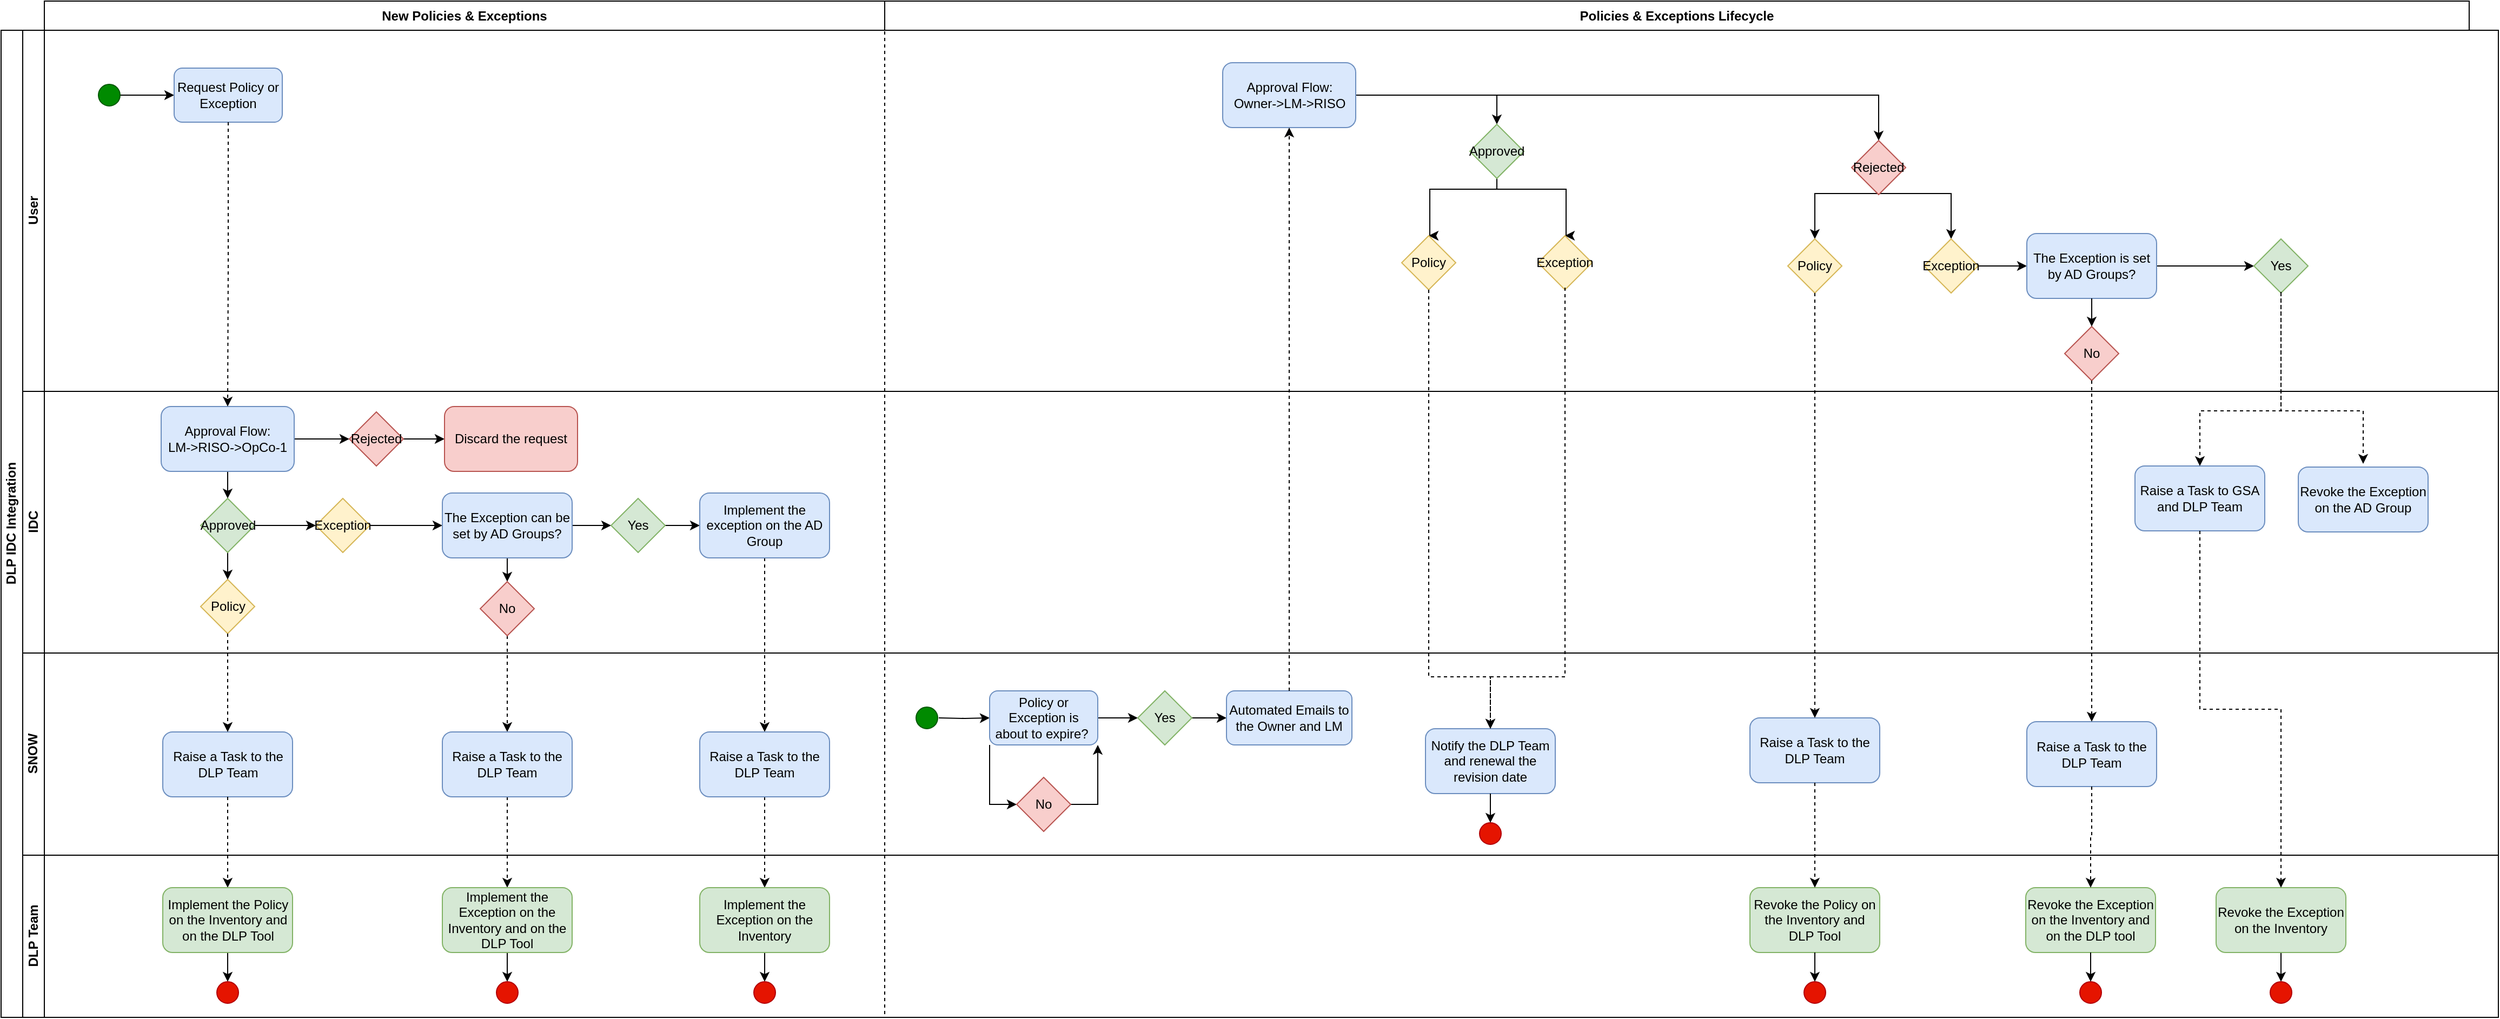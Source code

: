 <mxfile version="14.4.2" type="github">
  <diagram id="prtHgNgQTEPvFCAcTncT" name="Page-1">
    <mxGraphModel dx="1021" dy="541" grid="0" gridSize="10" guides="1" tooltips="1" connect="1" arrows="1" fold="1" page="0" pageScale="1" pageWidth="827" pageHeight="1169" background="#ffffff" math="0" shadow="0">
      <root>
        <mxCell id="0" />
        <mxCell id="1" parent="0" />
        <mxCell id="VYftyO8wbhfdj3iP8Mo4-6" value="" style="group" parent="1" vertex="1" connectable="0">
          <mxGeometry x="120" y="94" width="2309" height="940" as="geometry" />
        </mxCell>
        <mxCell id="dNxyNK7c78bLwvsdeMH5-19" value="DLP IDC Integration" style="swimlane;html=1;childLayout=stackLayout;resizeParent=1;resizeParentMax=0;horizontal=0;startSize=20;horizontalStack=0;" parent="VYftyO8wbhfdj3iP8Mo4-6" vertex="1">
          <mxGeometry y="27" width="2309" height="913" as="geometry" />
        </mxCell>
        <mxCell id="dNxyNK7c78bLwvsdeMH5-20" value="User" style="swimlane;html=1;startSize=20;horizontal=0;" parent="dNxyNK7c78bLwvsdeMH5-19" vertex="1">
          <mxGeometry x="20" width="2289" height="334" as="geometry" />
        </mxCell>
        <mxCell id="v4-evalS4Eremka4FDAH-11" style="edgeStyle=orthogonalEdgeStyle;rounded=0;orthogonalLoop=1;jettySize=auto;html=1;entryX=0;entryY=0.5;entryDx=0;entryDy=0;" parent="dNxyNK7c78bLwvsdeMH5-20" source="v4-evalS4Eremka4FDAH-9" target="v4-evalS4Eremka4FDAH-10" edge="1">
          <mxGeometry relative="1" as="geometry" />
        </mxCell>
        <mxCell id="v4-evalS4Eremka4FDAH-9" value="" style="ellipse;whiteSpace=wrap;html=1;aspect=fixed;fillColor=#008a00;strokeColor=#005700;fontColor=#ffffff;" parent="dNxyNK7c78bLwvsdeMH5-20" vertex="1">
          <mxGeometry x="70" y="50" width="20" height="20" as="geometry" />
        </mxCell>
        <mxCell id="v4-evalS4Eremka4FDAH-10" value="Request Policy or Exception" style="rounded=1;whiteSpace=wrap;html=1;fillColor=#dae8fc;strokeColor=#6c8ebf;" parent="dNxyNK7c78bLwvsdeMH5-20" vertex="1">
          <mxGeometry x="140" y="35" width="100" height="50" as="geometry" />
        </mxCell>
        <mxCell id="VYftyO8wbhfdj3iP8Mo4-29" style="edgeStyle=orthogonalEdgeStyle;rounded=0;orthogonalLoop=1;jettySize=auto;html=1;entryX=0.5;entryY=0;entryDx=0;entryDy=0;" parent="dNxyNK7c78bLwvsdeMH5-20" source="VYftyO8wbhfdj3iP8Mo4-24" target="VYftyO8wbhfdj3iP8Mo4-26" edge="1">
          <mxGeometry relative="1" as="geometry" />
        </mxCell>
        <mxCell id="VYftyO8wbhfdj3iP8Mo4-30" style="edgeStyle=orthogonalEdgeStyle;rounded=0;orthogonalLoop=1;jettySize=auto;html=1;entryX=0.5;entryY=0;entryDx=0;entryDy=0;" parent="dNxyNK7c78bLwvsdeMH5-20" source="VYftyO8wbhfdj3iP8Mo4-24" target="VYftyO8wbhfdj3iP8Mo4-27" edge="1">
          <mxGeometry relative="1" as="geometry" />
        </mxCell>
        <mxCell id="VYftyO8wbhfdj3iP8Mo4-24" value="Approval Flow: &lt;br&gt;Owner-&amp;gt;LM-&amp;gt;RISO" style="rounded=1;whiteSpace=wrap;html=1;fillColor=#dae8fc;strokeColor=#6c8ebf;" parent="dNxyNK7c78bLwvsdeMH5-20" vertex="1">
          <mxGeometry x="1109.5" y="30" width="123" height="60" as="geometry" />
        </mxCell>
        <mxCell id="VYftyO8wbhfdj3iP8Mo4-33" style="edgeStyle=orthogonalEdgeStyle;rounded=0;orthogonalLoop=1;jettySize=auto;html=1;entryX=0.5;entryY=0;entryDx=0;entryDy=0;" parent="dNxyNK7c78bLwvsdeMH5-20" source="VYftyO8wbhfdj3iP8Mo4-26" target="VYftyO8wbhfdj3iP8Mo4-31" edge="1">
          <mxGeometry relative="1" as="geometry">
            <Array as="points">
              <mxPoint x="1363" y="147" />
              <mxPoint x="1301" y="147" />
            </Array>
          </mxGeometry>
        </mxCell>
        <mxCell id="VYftyO8wbhfdj3iP8Mo4-35" style="edgeStyle=orthogonalEdgeStyle;rounded=0;orthogonalLoop=1;jettySize=auto;html=1;entryX=0.5;entryY=0;entryDx=0;entryDy=0;" parent="dNxyNK7c78bLwvsdeMH5-20" source="VYftyO8wbhfdj3iP8Mo4-26" target="VYftyO8wbhfdj3iP8Mo4-32" edge="1">
          <mxGeometry relative="1" as="geometry">
            <Array as="points">
              <mxPoint x="1427" y="147" />
            </Array>
          </mxGeometry>
        </mxCell>
        <mxCell id="VYftyO8wbhfdj3iP8Mo4-26" value="Approved" style="rhombus;whiteSpace=wrap;html=1;fillColor=#d5e8d4;strokeColor=#82b366;" parent="dNxyNK7c78bLwvsdeMH5-20" vertex="1">
          <mxGeometry x="1338" y="87" width="50" height="50" as="geometry" />
        </mxCell>
        <mxCell id="VYftyO8wbhfdj3iP8Mo4-38" style="edgeStyle=orthogonalEdgeStyle;rounded=0;orthogonalLoop=1;jettySize=auto;html=1;entryX=0.5;entryY=0;entryDx=0;entryDy=0;" parent="dNxyNK7c78bLwvsdeMH5-20" source="VYftyO8wbhfdj3iP8Mo4-27" target="VYftyO8wbhfdj3iP8Mo4-36" edge="1">
          <mxGeometry relative="1" as="geometry">
            <Array as="points">
              <mxPoint x="1657" y="151" />
            </Array>
          </mxGeometry>
        </mxCell>
        <mxCell id="VYftyO8wbhfdj3iP8Mo4-39" style="edgeStyle=orthogonalEdgeStyle;rounded=0;orthogonalLoop=1;jettySize=auto;html=1;entryX=0.5;entryY=0;entryDx=0;entryDy=0;" parent="dNxyNK7c78bLwvsdeMH5-20" target="VYftyO8wbhfdj3iP8Mo4-37" edge="1">
          <mxGeometry relative="1" as="geometry">
            <mxPoint x="1716" y="148" as="sourcePoint" />
            <mxPoint x="1783" y="189" as="targetPoint" />
            <Array as="points">
              <mxPoint x="1716" y="151" />
              <mxPoint x="1783" y="151" />
            </Array>
          </mxGeometry>
        </mxCell>
        <mxCell id="VYftyO8wbhfdj3iP8Mo4-27" value="Rejected" style="rhombus;whiteSpace=wrap;html=1;fillColor=#f8cecc;strokeColor=#b85450;" parent="dNxyNK7c78bLwvsdeMH5-20" vertex="1">
          <mxGeometry x="1691" y="102" width="50" height="50" as="geometry" />
        </mxCell>
        <mxCell id="VYftyO8wbhfdj3iP8Mo4-31" value="Policy" style="rhombus;whiteSpace=wrap;html=1;fillColor=#fff2cc;strokeColor=#d6b656;" parent="dNxyNK7c78bLwvsdeMH5-20" vertex="1">
          <mxGeometry x="1275" y="190" width="50" height="50" as="geometry" />
        </mxCell>
        <mxCell id="VYftyO8wbhfdj3iP8Mo4-32" value="Exception" style="rhombus;whiteSpace=wrap;html=1;fillColor=#fff2cc;strokeColor=#d6b656;" parent="dNxyNK7c78bLwvsdeMH5-20" vertex="1">
          <mxGeometry x="1401" y="190" width="50" height="50" as="geometry" />
        </mxCell>
        <mxCell id="VYftyO8wbhfdj3iP8Mo4-36" value="Policy" style="rhombus;whiteSpace=wrap;html=1;fillColor=#fff2cc;strokeColor=#d6b656;" parent="dNxyNK7c78bLwvsdeMH5-20" vertex="1">
          <mxGeometry x="1632" y="193" width="50" height="50" as="geometry" />
        </mxCell>
        <mxCell id="VYftyO8wbhfdj3iP8Mo4-61" style="edgeStyle=orthogonalEdgeStyle;rounded=0;orthogonalLoop=1;jettySize=auto;html=1;entryX=0;entryY=0.5;entryDx=0;entryDy=0;" parent="dNxyNK7c78bLwvsdeMH5-20" source="VYftyO8wbhfdj3iP8Mo4-37" target="VYftyO8wbhfdj3iP8Mo4-60" edge="1">
          <mxGeometry relative="1" as="geometry" />
        </mxCell>
        <mxCell id="VYftyO8wbhfdj3iP8Mo4-37" value="Exception" style="rhombus;whiteSpace=wrap;html=1;fillColor=#fff2cc;strokeColor=#d6b656;" parent="dNxyNK7c78bLwvsdeMH5-20" vertex="1">
          <mxGeometry x="1758" y="193" width="50" height="50" as="geometry" />
        </mxCell>
        <mxCell id="VYftyO8wbhfdj3iP8Mo4-64" style="edgeStyle=orthogonalEdgeStyle;rounded=0;orthogonalLoop=1;jettySize=auto;html=1;entryX=0;entryY=0.5;entryDx=0;entryDy=0;" parent="dNxyNK7c78bLwvsdeMH5-20" source="VYftyO8wbhfdj3iP8Mo4-60" target="VYftyO8wbhfdj3iP8Mo4-62" edge="1">
          <mxGeometry relative="1" as="geometry" />
        </mxCell>
        <mxCell id="VYftyO8wbhfdj3iP8Mo4-60" value="The Exception is set by AD Groups?" style="rounded=1;whiteSpace=wrap;html=1;fillColor=#dae8fc;strokeColor=#6c8ebf;" parent="dNxyNK7c78bLwvsdeMH5-20" vertex="1">
          <mxGeometry x="1853" y="188" width="120" height="60" as="geometry" />
        </mxCell>
        <mxCell id="VYftyO8wbhfdj3iP8Mo4-62" value="Yes" style="rhombus;whiteSpace=wrap;html=1;fillColor=#d5e8d4;strokeColor=#82b366;" parent="dNxyNK7c78bLwvsdeMH5-20" vertex="1">
          <mxGeometry x="2063" y="193" width="50" height="50" as="geometry" />
        </mxCell>
        <mxCell id="VYftyO8wbhfdj3iP8Mo4-63" value="No" style="rhombus;whiteSpace=wrap;html=1;fillColor=#f8cecc;strokeColor=#b85450;" parent="dNxyNK7c78bLwvsdeMH5-20" vertex="1">
          <mxGeometry x="1888" y="274" width="50" height="50" as="geometry" />
        </mxCell>
        <mxCell id="VYftyO8wbhfdj3iP8Mo4-65" style="edgeStyle=orthogonalEdgeStyle;rounded=0;orthogonalLoop=1;jettySize=auto;html=1;entryX=0.5;entryY=0;entryDx=0;entryDy=0;" parent="dNxyNK7c78bLwvsdeMH5-20" source="VYftyO8wbhfdj3iP8Mo4-60" target="VYftyO8wbhfdj3iP8Mo4-63" edge="1">
          <mxGeometry relative="1" as="geometry" />
        </mxCell>
        <mxCell id="v4-evalS4Eremka4FDAH-30" style="edgeStyle=orthogonalEdgeStyle;rounded=0;orthogonalLoop=1;jettySize=auto;html=1;entryX=0.5;entryY=0;entryDx=0;entryDy=0;dashed=1;" parent="dNxyNK7c78bLwvsdeMH5-19" source="v4-evalS4Eremka4FDAH-26" target="v4-evalS4Eremka4FDAH-29" edge="1">
          <mxGeometry relative="1" as="geometry" />
        </mxCell>
        <mxCell id="v4-evalS4Eremka4FDAH-37" style="edgeStyle=orthogonalEdgeStyle;rounded=0;orthogonalLoop=1;jettySize=auto;html=1;entryX=0.5;entryY=0;entryDx=0;entryDy=0;dashed=1;" parent="dNxyNK7c78bLwvsdeMH5-19" source="v4-evalS4Eremka4FDAH-34" target="v4-evalS4Eremka4FDAH-36" edge="1">
          <mxGeometry relative="1" as="geometry" />
        </mxCell>
        <mxCell id="dNxyNK7c78bLwvsdeMH5-21" value="IDC" style="swimlane;html=1;startSize=20;horizontal=0;" parent="dNxyNK7c78bLwvsdeMH5-19" vertex="1">
          <mxGeometry x="20" y="334" width="2289" height="242" as="geometry" />
        </mxCell>
        <mxCell id="v4-evalS4Eremka4FDAH-13" value="Policy" style="rhombus;whiteSpace=wrap;html=1;fillColor=#fff2cc;strokeColor=#d6b656;" parent="dNxyNK7c78bLwvsdeMH5-21" vertex="1">
          <mxGeometry x="164.5" y="174" width="50" height="50" as="geometry" />
        </mxCell>
        <mxCell id="v4-evalS4Eremka4FDAH-24" style="edgeStyle=orthogonalEdgeStyle;rounded=0;orthogonalLoop=1;jettySize=auto;html=1;entryX=0;entryY=0.5;entryDx=0;entryDy=0;exitX=1;exitY=0.5;exitDx=0;exitDy=0;" parent="dNxyNK7c78bLwvsdeMH5-21" source="v4-evalS4Eremka4FDAH-14" target="v4-evalS4Eremka4FDAH-23" edge="1">
          <mxGeometry relative="1" as="geometry">
            <mxPoint x="335" y="52" as="sourcePoint" />
          </mxGeometry>
        </mxCell>
        <mxCell id="v4-evalS4Eremka4FDAH-14" value="Exception" style="rhombus;whiteSpace=wrap;html=1;fillColor=#fff2cc;strokeColor=#d6b656;" parent="dNxyNK7c78bLwvsdeMH5-21" vertex="1">
          <mxGeometry x="271" y="99" width="50" height="50" as="geometry" />
        </mxCell>
        <mxCell id="v4-evalS4Eremka4FDAH-27" style="edgeStyle=orthogonalEdgeStyle;rounded=0;orthogonalLoop=1;jettySize=auto;html=1;entryX=0.5;entryY=0;entryDx=0;entryDy=0;" parent="dNxyNK7c78bLwvsdeMH5-21" source="v4-evalS4Eremka4FDAH-23" target="v4-evalS4Eremka4FDAH-26" edge="1">
          <mxGeometry relative="1" as="geometry" />
        </mxCell>
        <mxCell id="v4-evalS4Eremka4FDAH-28" style="edgeStyle=orthogonalEdgeStyle;rounded=0;orthogonalLoop=1;jettySize=auto;html=1;entryX=0;entryY=0.5;entryDx=0;entryDy=0;" parent="dNxyNK7c78bLwvsdeMH5-21" source="v4-evalS4Eremka4FDAH-23" target="v4-evalS4Eremka4FDAH-25" edge="1">
          <mxGeometry relative="1" as="geometry" />
        </mxCell>
        <mxCell id="v4-evalS4Eremka4FDAH-23" value="The Exception can be set by AD Groups?" style="rounded=1;whiteSpace=wrap;html=1;fillColor=#dae8fc;strokeColor=#6c8ebf;" parent="dNxyNK7c78bLwvsdeMH5-21" vertex="1">
          <mxGeometry x="388" y="94" width="120" height="60" as="geometry" />
        </mxCell>
        <mxCell id="v4-evalS4Eremka4FDAH-35" style="edgeStyle=orthogonalEdgeStyle;rounded=0;orthogonalLoop=1;jettySize=auto;html=1;entryX=0;entryY=0.5;entryDx=0;entryDy=0;" parent="dNxyNK7c78bLwvsdeMH5-21" source="v4-evalS4Eremka4FDAH-25" target="v4-evalS4Eremka4FDAH-34" edge="1">
          <mxGeometry relative="1" as="geometry" />
        </mxCell>
        <mxCell id="v4-evalS4Eremka4FDAH-25" value="Yes" style="rhombus;whiteSpace=wrap;html=1;fillColor=#d5e8d4;strokeColor=#82b366;" parent="dNxyNK7c78bLwvsdeMH5-21" vertex="1">
          <mxGeometry x="544" y="99" width="50" height="50" as="geometry" />
        </mxCell>
        <mxCell id="v4-evalS4Eremka4FDAH-26" value="No" style="rhombus;whiteSpace=wrap;html=1;fillColor=#f8cecc;strokeColor=#b85450;" parent="dNxyNK7c78bLwvsdeMH5-21" vertex="1">
          <mxGeometry x="423" y="176" width="50" height="50" as="geometry" />
        </mxCell>
        <mxCell id="v4-evalS4Eremka4FDAH-34" value="Implement the exception on the AD Group" style="rounded=1;whiteSpace=wrap;html=1;fillColor=#dae8fc;strokeColor=#6c8ebf;" parent="dNxyNK7c78bLwvsdeMH5-21" vertex="1">
          <mxGeometry x="626" y="94" width="120" height="60" as="geometry" />
        </mxCell>
        <mxCell id="v4-evalS4Eremka4FDAH-47" style="edgeStyle=orthogonalEdgeStyle;rounded=0;orthogonalLoop=1;jettySize=auto;html=1;entryX=0.5;entryY=0;entryDx=0;entryDy=0;" parent="dNxyNK7c78bLwvsdeMH5-21" source="v4-evalS4Eremka4FDAH-40" target="v4-evalS4Eremka4FDAH-46" edge="1">
          <mxGeometry relative="1" as="geometry" />
        </mxCell>
        <mxCell id="v4-evalS4Eremka4FDAH-52" style="edgeStyle=orthogonalEdgeStyle;rounded=0;orthogonalLoop=1;jettySize=auto;html=1;entryX=0;entryY=0.5;entryDx=0;entryDy=0;" parent="dNxyNK7c78bLwvsdeMH5-21" source="v4-evalS4Eremka4FDAH-40" target="v4-evalS4Eremka4FDAH-51" edge="1">
          <mxGeometry relative="1" as="geometry" />
        </mxCell>
        <mxCell id="v4-evalS4Eremka4FDAH-40" value="Approval Flow: &lt;br&gt;LM-&amp;gt;RISO-&amp;gt;OpCo-1" style="rounded=1;whiteSpace=wrap;html=1;fillColor=#dae8fc;strokeColor=#6c8ebf;" parent="dNxyNK7c78bLwvsdeMH5-21" vertex="1">
          <mxGeometry x="128" y="14" width="123" height="60" as="geometry" />
        </mxCell>
        <mxCell id="v4-evalS4Eremka4FDAH-48" style="edgeStyle=orthogonalEdgeStyle;rounded=0;orthogonalLoop=1;jettySize=auto;html=1;entryX=0.5;entryY=0;entryDx=0;entryDy=0;" parent="dNxyNK7c78bLwvsdeMH5-21" source="v4-evalS4Eremka4FDAH-46" target="v4-evalS4Eremka4FDAH-13" edge="1">
          <mxGeometry relative="1" as="geometry" />
        </mxCell>
        <mxCell id="v4-evalS4Eremka4FDAH-50" style="edgeStyle=orthogonalEdgeStyle;rounded=0;orthogonalLoop=1;jettySize=auto;html=1;entryX=0;entryY=0.5;entryDx=0;entryDy=0;" parent="dNxyNK7c78bLwvsdeMH5-21" source="v4-evalS4Eremka4FDAH-46" target="v4-evalS4Eremka4FDAH-14" edge="1">
          <mxGeometry relative="1" as="geometry" />
        </mxCell>
        <mxCell id="v4-evalS4Eremka4FDAH-46" value="Approved" style="rhombus;whiteSpace=wrap;html=1;fillColor=#d5e8d4;strokeColor=#82b366;" parent="dNxyNK7c78bLwvsdeMH5-21" vertex="1">
          <mxGeometry x="164.5" y="99" width="50" height="50" as="geometry" />
        </mxCell>
        <mxCell id="v4-evalS4Eremka4FDAH-54" style="edgeStyle=orthogonalEdgeStyle;rounded=0;orthogonalLoop=1;jettySize=auto;html=1;" parent="dNxyNK7c78bLwvsdeMH5-21" source="v4-evalS4Eremka4FDAH-51" target="v4-evalS4Eremka4FDAH-53" edge="1">
          <mxGeometry relative="1" as="geometry" />
        </mxCell>
        <mxCell id="v4-evalS4Eremka4FDAH-51" value="Rejected" style="rhombus;whiteSpace=wrap;html=1;fillColor=#f8cecc;strokeColor=#b85450;" parent="dNxyNK7c78bLwvsdeMH5-21" vertex="1">
          <mxGeometry x="302" y="19" width="50" height="50" as="geometry" />
        </mxCell>
        <mxCell id="v4-evalS4Eremka4FDAH-53" value="Discard the request" style="rounded=1;whiteSpace=wrap;html=1;fillColor=#f8cecc;strokeColor=#b85450;" parent="dNxyNK7c78bLwvsdeMH5-21" vertex="1">
          <mxGeometry x="390" y="14" width="123" height="60" as="geometry" />
        </mxCell>
        <mxCell id="VYftyO8wbhfdj3iP8Mo4-79" value="Revoke the Exception on the AD Group" style="rounded=1;whiteSpace=wrap;html=1;fillColor=#dae8fc;strokeColor=#6c8ebf;" parent="dNxyNK7c78bLwvsdeMH5-21" vertex="1">
          <mxGeometry x="2104" y="70" width="120" height="60" as="geometry" />
        </mxCell>
        <mxCell id="VYftyO8wbhfdj3iP8Mo4-72" value="Raise a Task to GSA and DLP Team" style="rounded=1;whiteSpace=wrap;html=1;fillColor=#dae8fc;strokeColor=#6c8ebf;" parent="dNxyNK7c78bLwvsdeMH5-21" vertex="1">
          <mxGeometry x="1953" y="69" width="120" height="60" as="geometry" />
        </mxCell>
        <mxCell id="v4-evalS4Eremka4FDAH-33" style="edgeStyle=orthogonalEdgeStyle;rounded=0;orthogonalLoop=1;jettySize=auto;html=1;entryX=0.5;entryY=0;entryDx=0;entryDy=0;dashed=1;" parent="dNxyNK7c78bLwvsdeMH5-19" source="v4-evalS4Eremka4FDAH-29" target="v4-evalS4Eremka4FDAH-32" edge="1">
          <mxGeometry relative="1" as="geometry" />
        </mxCell>
        <mxCell id="v4-evalS4Eremka4FDAH-39" style="edgeStyle=orthogonalEdgeStyle;rounded=0;orthogonalLoop=1;jettySize=auto;html=1;entryX=0.5;entryY=0;entryDx=0;entryDy=0;dashed=1;" parent="dNxyNK7c78bLwvsdeMH5-19" source="v4-evalS4Eremka4FDAH-36" target="v4-evalS4Eremka4FDAH-38" edge="1">
          <mxGeometry relative="1" as="geometry" />
        </mxCell>
        <mxCell id="dNxyNK7c78bLwvsdeMH5-22" value="SNOW" style="swimlane;html=1;startSize=20;horizontal=0;" parent="dNxyNK7c78bLwvsdeMH5-19" vertex="1">
          <mxGeometry x="20" y="576" width="2289" height="187" as="geometry" />
        </mxCell>
        <mxCell id="v4-evalS4Eremka4FDAH-19" value="Raise a Task to the DLP Team" style="rounded=1;whiteSpace=wrap;html=1;fillColor=#dae8fc;strokeColor=#6c8ebf;" parent="dNxyNK7c78bLwvsdeMH5-22" vertex="1">
          <mxGeometry x="129.5" y="73" width="120" height="60" as="geometry" />
        </mxCell>
        <mxCell id="v4-evalS4Eremka4FDAH-29" value="Raise a Task to the DLP Team" style="rounded=1;whiteSpace=wrap;html=1;fillColor=#dae8fc;strokeColor=#6c8ebf;" parent="dNxyNK7c78bLwvsdeMH5-22" vertex="1">
          <mxGeometry x="388" y="73" width="120" height="60" as="geometry" />
        </mxCell>
        <mxCell id="v4-evalS4Eremka4FDAH-36" value="Raise a Task to the DLP Team" style="rounded=1;whiteSpace=wrap;html=1;fillColor=#dae8fc;strokeColor=#6c8ebf;" parent="dNxyNK7c78bLwvsdeMH5-22" vertex="1">
          <mxGeometry x="626" y="73" width="120" height="60" as="geometry" />
        </mxCell>
        <mxCell id="VYftyO8wbhfdj3iP8Mo4-12" style="edgeStyle=orthogonalEdgeStyle;rounded=0;orthogonalLoop=1;jettySize=auto;html=1;entryX=0;entryY=0.5;entryDx=0;entryDy=0;" parent="dNxyNK7c78bLwvsdeMH5-22" target="VYftyO8wbhfdj3iP8Mo4-11" edge="1">
          <mxGeometry relative="1" as="geometry">
            <mxPoint x="847" y="60" as="sourcePoint" />
          </mxGeometry>
        </mxCell>
        <mxCell id="VYftyO8wbhfdj3iP8Mo4-10" value="" style="ellipse;whiteSpace=wrap;html=1;aspect=fixed;fillColor=#008a00;strokeColor=#005700;fontColor=#ffffff;" parent="dNxyNK7c78bLwvsdeMH5-22" vertex="1">
          <mxGeometry x="826" y="50" width="20" height="20" as="geometry" />
        </mxCell>
        <mxCell id="VYftyO8wbhfdj3iP8Mo4-15" style="edgeStyle=orthogonalEdgeStyle;rounded=0;orthogonalLoop=1;jettySize=auto;html=1;entryX=0;entryY=0.5;entryDx=0;entryDy=0;" parent="dNxyNK7c78bLwvsdeMH5-22" source="VYftyO8wbhfdj3iP8Mo4-11" target="VYftyO8wbhfdj3iP8Mo4-14" edge="1">
          <mxGeometry relative="1" as="geometry" />
        </mxCell>
        <mxCell id="VYftyO8wbhfdj3iP8Mo4-20" style="edgeStyle=orthogonalEdgeStyle;rounded=0;orthogonalLoop=1;jettySize=auto;html=1;exitX=0;exitY=1;exitDx=0;exitDy=0;entryX=0;entryY=0.5;entryDx=0;entryDy=0;" parent="dNxyNK7c78bLwvsdeMH5-22" source="VYftyO8wbhfdj3iP8Mo4-11" target="VYftyO8wbhfdj3iP8Mo4-16" edge="1">
          <mxGeometry relative="1" as="geometry" />
        </mxCell>
        <mxCell id="VYftyO8wbhfdj3iP8Mo4-11" value="Policy or Exception is about to expire?&amp;nbsp;" style="rounded=1;whiteSpace=wrap;html=1;fillColor=#dae8fc;strokeColor=#6c8ebf;" parent="dNxyNK7c78bLwvsdeMH5-22" vertex="1">
          <mxGeometry x="894" y="35" width="100" height="50" as="geometry" />
        </mxCell>
        <mxCell id="VYftyO8wbhfdj3iP8Mo4-23" style="edgeStyle=orthogonalEdgeStyle;rounded=0;orthogonalLoop=1;jettySize=auto;html=1;entryX=0;entryY=0.5;entryDx=0;entryDy=0;" parent="dNxyNK7c78bLwvsdeMH5-22" source="VYftyO8wbhfdj3iP8Mo4-14" target="VYftyO8wbhfdj3iP8Mo4-22" edge="1">
          <mxGeometry relative="1" as="geometry" />
        </mxCell>
        <mxCell id="VYftyO8wbhfdj3iP8Mo4-14" value="Yes" style="rhombus;whiteSpace=wrap;html=1;fillColor=#d5e8d4;strokeColor=#82b366;" parent="dNxyNK7c78bLwvsdeMH5-22" vertex="1">
          <mxGeometry x="1031" y="35" width="50" height="50" as="geometry" />
        </mxCell>
        <mxCell id="VYftyO8wbhfdj3iP8Mo4-21" style="edgeStyle=orthogonalEdgeStyle;rounded=0;orthogonalLoop=1;jettySize=auto;html=1;entryX=1;entryY=1;entryDx=0;entryDy=0;" parent="dNxyNK7c78bLwvsdeMH5-22" source="VYftyO8wbhfdj3iP8Mo4-16" target="VYftyO8wbhfdj3iP8Mo4-11" edge="1">
          <mxGeometry relative="1" as="geometry">
            <Array as="points">
              <mxPoint x="994" y="140" />
            </Array>
          </mxGeometry>
        </mxCell>
        <mxCell id="VYftyO8wbhfdj3iP8Mo4-16" value="No" style="rhombus;whiteSpace=wrap;html=1;fillColor=#f8cecc;strokeColor=#b85450;" parent="dNxyNK7c78bLwvsdeMH5-22" vertex="1">
          <mxGeometry x="919" y="115" width="50" height="50" as="geometry" />
        </mxCell>
        <mxCell id="VYftyO8wbhfdj3iP8Mo4-22" value="Automated Emails to the Owner and LM" style="rounded=1;whiteSpace=wrap;html=1;fillColor=#dae8fc;strokeColor=#6c8ebf;" parent="dNxyNK7c78bLwvsdeMH5-22" vertex="1">
          <mxGeometry x="1113" y="35" width="116" height="50" as="geometry" />
        </mxCell>
        <mxCell id="VYftyO8wbhfdj3iP8Mo4-40" value="Notify the DLP Team and renewal the revision date" style="rounded=1;whiteSpace=wrap;html=1;fillColor=#dae8fc;strokeColor=#6c8ebf;" parent="dNxyNK7c78bLwvsdeMH5-22" vertex="1">
          <mxGeometry x="1297" y="70" width="120" height="60" as="geometry" />
        </mxCell>
        <mxCell id="VYftyO8wbhfdj3iP8Mo4-47" value="" style="ellipse;whiteSpace=wrap;html=1;aspect=fixed;fillColor=#e51400;strokeColor=#B20000;fontColor=#ffffff;" parent="dNxyNK7c78bLwvsdeMH5-22" vertex="1">
          <mxGeometry x="1347" y="157" width="20" height="20" as="geometry" />
        </mxCell>
        <mxCell id="VYftyO8wbhfdj3iP8Mo4-48" style="edgeStyle=orthogonalEdgeStyle;rounded=0;orthogonalLoop=1;jettySize=auto;html=1;entryX=0.5;entryY=0;entryDx=0;entryDy=0;" parent="dNxyNK7c78bLwvsdeMH5-22" source="VYftyO8wbhfdj3iP8Mo4-40" target="VYftyO8wbhfdj3iP8Mo4-47" edge="1">
          <mxGeometry relative="1" as="geometry" />
        </mxCell>
        <mxCell id="VYftyO8wbhfdj3iP8Mo4-54" value="Raise a Task to the DLP Team" style="rounded=1;whiteSpace=wrap;html=1;fillColor=#dae8fc;strokeColor=#6c8ebf;" parent="dNxyNK7c78bLwvsdeMH5-22" vertex="1">
          <mxGeometry x="1597" y="60" width="120" height="60" as="geometry" />
        </mxCell>
        <mxCell id="VYftyO8wbhfdj3iP8Mo4-66" value="Raise a Task to the DLP Team" style="rounded=1;whiteSpace=wrap;html=1;fillColor=#dae8fc;strokeColor=#6c8ebf;" parent="dNxyNK7c78bLwvsdeMH5-22" vertex="1">
          <mxGeometry x="1853" y="63.5" width="120" height="60" as="geometry" />
        </mxCell>
        <mxCell id="v4-evalS4Eremka4FDAH-41" style="edgeStyle=orthogonalEdgeStyle;rounded=0;orthogonalLoop=1;jettySize=auto;html=1;entryX=0.5;entryY=0;entryDx=0;entryDy=0;dashed=1;" parent="dNxyNK7c78bLwvsdeMH5-19" source="v4-evalS4Eremka4FDAH-10" target="v4-evalS4Eremka4FDAH-40" edge="1">
          <mxGeometry relative="1" as="geometry" />
        </mxCell>
        <mxCell id="v4-evalS4Eremka4FDAH-22" style="edgeStyle=orthogonalEdgeStyle;rounded=0;orthogonalLoop=1;jettySize=auto;html=1;entryX=0.5;entryY=0;entryDx=0;entryDy=0;dashed=1;" parent="dNxyNK7c78bLwvsdeMH5-19" source="v4-evalS4Eremka4FDAH-19" target="v4-evalS4Eremka4FDAH-21" edge="1">
          <mxGeometry relative="1" as="geometry" />
        </mxCell>
        <mxCell id="v4-evalS4Eremka4FDAH-5" value="DLP Team" style="swimlane;html=1;startSize=20;horizontal=0;" parent="dNxyNK7c78bLwvsdeMH5-19" vertex="1">
          <mxGeometry x="20" y="763" width="2289" height="150" as="geometry" />
        </mxCell>
        <mxCell id="VYftyO8wbhfdj3iP8Mo4-1" style="edgeStyle=orthogonalEdgeStyle;rounded=0;orthogonalLoop=1;jettySize=auto;html=1;entryX=0.5;entryY=0;entryDx=0;entryDy=0;" parent="v4-evalS4Eremka4FDAH-5" source="v4-evalS4Eremka4FDAH-21" target="v4-evalS4Eremka4FDAH-56" edge="1">
          <mxGeometry relative="1" as="geometry" />
        </mxCell>
        <mxCell id="v4-evalS4Eremka4FDAH-21" value="Implement the Policy on the Inventory and on the DLP Tool" style="rounded=1;whiteSpace=wrap;html=1;fillColor=#d5e8d4;strokeColor=#82b366;" parent="v4-evalS4Eremka4FDAH-5" vertex="1">
          <mxGeometry x="129.5" y="30" width="120" height="60" as="geometry" />
        </mxCell>
        <mxCell id="VYftyO8wbhfdj3iP8Mo4-3" style="edgeStyle=orthogonalEdgeStyle;rounded=0;orthogonalLoop=1;jettySize=auto;html=1;entryX=0.5;entryY=0;entryDx=0;entryDy=0;" parent="v4-evalS4Eremka4FDAH-5" source="v4-evalS4Eremka4FDAH-32" target="VYftyO8wbhfdj3iP8Mo4-2" edge="1">
          <mxGeometry relative="1" as="geometry" />
        </mxCell>
        <mxCell id="v4-evalS4Eremka4FDAH-32" value="Implement the Exception on the Inventory and on the DLP Tool" style="rounded=1;whiteSpace=wrap;html=1;fillColor=#d5e8d4;strokeColor=#82b366;" parent="v4-evalS4Eremka4FDAH-5" vertex="1">
          <mxGeometry x="388" y="30" width="120" height="60" as="geometry" />
        </mxCell>
        <mxCell id="VYftyO8wbhfdj3iP8Mo4-5" style="edgeStyle=orthogonalEdgeStyle;rounded=0;orthogonalLoop=1;jettySize=auto;html=1;entryX=0.5;entryY=0;entryDx=0;entryDy=0;" parent="v4-evalS4Eremka4FDAH-5" source="v4-evalS4Eremka4FDAH-38" target="VYftyO8wbhfdj3iP8Mo4-4" edge="1">
          <mxGeometry relative="1" as="geometry" />
        </mxCell>
        <mxCell id="v4-evalS4Eremka4FDAH-38" value="Implement the Exception on the Inventory" style="rounded=1;whiteSpace=wrap;html=1;fillColor=#d5e8d4;strokeColor=#82b366;" parent="v4-evalS4Eremka4FDAH-5" vertex="1">
          <mxGeometry x="626" y="30" width="120" height="60" as="geometry" />
        </mxCell>
        <mxCell id="v4-evalS4Eremka4FDAH-56" value="" style="ellipse;whiteSpace=wrap;html=1;aspect=fixed;fillColor=#e51400;strokeColor=#B20000;fontColor=#ffffff;" parent="v4-evalS4Eremka4FDAH-5" vertex="1">
          <mxGeometry x="179.5" y="117" width="20" height="20" as="geometry" />
        </mxCell>
        <mxCell id="VYftyO8wbhfdj3iP8Mo4-2" value="" style="ellipse;whiteSpace=wrap;html=1;aspect=fixed;fillColor=#e51400;strokeColor=#B20000;fontColor=#ffffff;" parent="v4-evalS4Eremka4FDAH-5" vertex="1">
          <mxGeometry x="438" y="117" width="20" height="20" as="geometry" />
        </mxCell>
        <mxCell id="VYftyO8wbhfdj3iP8Mo4-4" value="" style="ellipse;whiteSpace=wrap;html=1;aspect=fixed;fillColor=#e51400;strokeColor=#B20000;fontColor=#ffffff;" parent="v4-evalS4Eremka4FDAH-5" vertex="1">
          <mxGeometry x="676" y="117" width="20" height="20" as="geometry" />
        </mxCell>
        <mxCell id="VYftyO8wbhfdj3iP8Mo4-57" value="Revoke the Policy on the Inventory and DLP Tool" style="rounded=1;whiteSpace=wrap;html=1;fillColor=#d5e8d4;strokeColor=#82b366;" parent="v4-evalS4Eremka4FDAH-5" vertex="1">
          <mxGeometry x="1597" y="30" width="120" height="60" as="geometry" />
        </mxCell>
        <mxCell id="VYftyO8wbhfdj3iP8Mo4-58" value="" style="ellipse;whiteSpace=wrap;html=1;aspect=fixed;fillColor=#e51400;strokeColor=#B20000;fontColor=#ffffff;" parent="v4-evalS4Eremka4FDAH-5" vertex="1">
          <mxGeometry x="1647" y="117" width="20" height="20" as="geometry" />
        </mxCell>
        <mxCell id="VYftyO8wbhfdj3iP8Mo4-56" style="edgeStyle=orthogonalEdgeStyle;rounded=0;orthogonalLoop=1;jettySize=auto;html=1;entryX=0.5;entryY=0;entryDx=0;entryDy=0;" parent="v4-evalS4Eremka4FDAH-5" source="VYftyO8wbhfdj3iP8Mo4-57" target="VYftyO8wbhfdj3iP8Mo4-58" edge="1">
          <mxGeometry relative="1" as="geometry" />
        </mxCell>
        <mxCell id="VYftyO8wbhfdj3iP8Mo4-68" value="Revoke the Exception on the Inventory and on the DLP tool" style="rounded=1;whiteSpace=wrap;html=1;fillColor=#d5e8d4;strokeColor=#82b366;" parent="v4-evalS4Eremka4FDAH-5" vertex="1">
          <mxGeometry x="1852" y="30" width="120" height="60" as="geometry" />
        </mxCell>
        <mxCell id="VYftyO8wbhfdj3iP8Mo4-69" value="" style="ellipse;whiteSpace=wrap;html=1;aspect=fixed;fillColor=#e51400;strokeColor=#B20000;fontColor=#ffffff;" parent="v4-evalS4Eremka4FDAH-5" vertex="1">
          <mxGeometry x="1902" y="117" width="20" height="20" as="geometry" />
        </mxCell>
        <mxCell id="VYftyO8wbhfdj3iP8Mo4-71" style="edgeStyle=orthogonalEdgeStyle;rounded=0;orthogonalLoop=1;jettySize=auto;html=1;entryX=0.5;entryY=0;entryDx=0;entryDy=0;" parent="v4-evalS4Eremka4FDAH-5" source="VYftyO8wbhfdj3iP8Mo4-68" target="VYftyO8wbhfdj3iP8Mo4-69" edge="1">
          <mxGeometry relative="1" as="geometry" />
        </mxCell>
        <mxCell id="VYftyO8wbhfdj3iP8Mo4-78" style="edgeStyle=orthogonalEdgeStyle;rounded=0;orthogonalLoop=1;jettySize=auto;html=1;entryX=0.5;entryY=0;entryDx=0;entryDy=0;" parent="v4-evalS4Eremka4FDAH-5" source="VYftyO8wbhfdj3iP8Mo4-75" target="VYftyO8wbhfdj3iP8Mo4-77" edge="1">
          <mxGeometry relative="1" as="geometry" />
        </mxCell>
        <mxCell id="VYftyO8wbhfdj3iP8Mo4-75" value="Revoke the Exception on the Inventory" style="rounded=1;whiteSpace=wrap;html=1;fillColor=#d5e8d4;strokeColor=#82b366;" parent="v4-evalS4Eremka4FDAH-5" vertex="1">
          <mxGeometry x="2028" y="30" width="120" height="60" as="geometry" />
        </mxCell>
        <mxCell id="VYftyO8wbhfdj3iP8Mo4-77" value="" style="ellipse;whiteSpace=wrap;html=1;aspect=fixed;fillColor=#e51400;strokeColor=#B20000;fontColor=#ffffff;" parent="v4-evalS4Eremka4FDAH-5" vertex="1">
          <mxGeometry x="2078" y="117" width="20" height="20" as="geometry" />
        </mxCell>
        <mxCell id="v4-evalS4Eremka4FDAH-49" style="edgeStyle=orthogonalEdgeStyle;rounded=0;orthogonalLoop=1;jettySize=auto;html=1;entryX=0.5;entryY=0;entryDx=0;entryDy=0;dashed=1;" parent="dNxyNK7c78bLwvsdeMH5-19" source="v4-evalS4Eremka4FDAH-13" target="v4-evalS4Eremka4FDAH-19" edge="1">
          <mxGeometry relative="1" as="geometry" />
        </mxCell>
        <mxCell id="VYftyO8wbhfdj3iP8Mo4-25" style="edgeStyle=orthogonalEdgeStyle;rounded=0;orthogonalLoop=1;jettySize=auto;html=1;entryX=0.5;entryY=1;entryDx=0;entryDy=0;dashed=1;" parent="dNxyNK7c78bLwvsdeMH5-19" source="VYftyO8wbhfdj3iP8Mo4-22" target="VYftyO8wbhfdj3iP8Mo4-24" edge="1">
          <mxGeometry relative="1" as="geometry" />
        </mxCell>
        <mxCell id="VYftyO8wbhfdj3iP8Mo4-50" style="edgeStyle=orthogonalEdgeStyle;rounded=0;orthogonalLoop=1;jettySize=auto;html=1;entryX=0.5;entryY=0;entryDx=0;entryDy=0;dashed=1;" parent="dNxyNK7c78bLwvsdeMH5-19" source="VYftyO8wbhfdj3iP8Mo4-31" target="VYftyO8wbhfdj3iP8Mo4-40" edge="1">
          <mxGeometry relative="1" as="geometry">
            <Array as="points">
              <mxPoint x="1320" y="598" />
              <mxPoint x="1377" y="598" />
            </Array>
          </mxGeometry>
        </mxCell>
        <mxCell id="VYftyO8wbhfdj3iP8Mo4-51" style="edgeStyle=orthogonalEdgeStyle;rounded=0;orthogonalLoop=1;jettySize=auto;html=1;entryX=0.5;entryY=0;entryDx=0;entryDy=0;dashed=1;" parent="dNxyNK7c78bLwvsdeMH5-19" target="VYftyO8wbhfdj3iP8Mo4-40" edge="1">
          <mxGeometry relative="1" as="geometry">
            <mxPoint x="1446.0" y="238.0" as="sourcePoint" />
            <mxPoint x="1377" y="616" as="targetPoint" />
            <Array as="points">
              <mxPoint x="1446" y="598" />
              <mxPoint x="1377" y="598" />
            </Array>
          </mxGeometry>
        </mxCell>
        <mxCell id="VYftyO8wbhfdj3iP8Mo4-55" style="edgeStyle=orthogonalEdgeStyle;rounded=0;orthogonalLoop=1;jettySize=auto;html=1;entryX=0.5;entryY=0;entryDx=0;entryDy=0;dashed=1;" parent="dNxyNK7c78bLwvsdeMH5-19" source="VYftyO8wbhfdj3iP8Mo4-36" target="VYftyO8wbhfdj3iP8Mo4-54" edge="1">
          <mxGeometry relative="1" as="geometry" />
        </mxCell>
        <mxCell id="VYftyO8wbhfdj3iP8Mo4-59" style="edgeStyle=orthogonalEdgeStyle;rounded=0;orthogonalLoop=1;jettySize=auto;html=1;entryX=0.5;entryY=0;entryDx=0;entryDy=0;dashed=1;" parent="dNxyNK7c78bLwvsdeMH5-19" source="VYftyO8wbhfdj3iP8Mo4-54" target="VYftyO8wbhfdj3iP8Mo4-57" edge="1">
          <mxGeometry relative="1" as="geometry" />
        </mxCell>
        <mxCell id="VYftyO8wbhfdj3iP8Mo4-67" style="edgeStyle=orthogonalEdgeStyle;rounded=0;orthogonalLoop=1;jettySize=auto;html=1;entryX=0.5;entryY=0;entryDx=0;entryDy=0;dashed=1;" parent="dNxyNK7c78bLwvsdeMH5-19" source="VYftyO8wbhfdj3iP8Mo4-63" target="VYftyO8wbhfdj3iP8Mo4-66" edge="1">
          <mxGeometry relative="1" as="geometry" />
        </mxCell>
        <mxCell id="VYftyO8wbhfdj3iP8Mo4-70" style="edgeStyle=orthogonalEdgeStyle;rounded=0;orthogonalLoop=1;jettySize=auto;html=1;entryX=0.5;entryY=0;entryDx=0;entryDy=0;dashed=1;" parent="dNxyNK7c78bLwvsdeMH5-19" source="VYftyO8wbhfdj3iP8Mo4-66" target="VYftyO8wbhfdj3iP8Mo4-68" edge="1">
          <mxGeometry relative="1" as="geometry" />
        </mxCell>
        <mxCell id="VYftyO8wbhfdj3iP8Mo4-74" style="edgeStyle=orthogonalEdgeStyle;rounded=0;orthogonalLoop=1;jettySize=auto;html=1;entryX=0.5;entryY=0;entryDx=0;entryDy=0;dashed=1;" parent="dNxyNK7c78bLwvsdeMH5-19" source="VYftyO8wbhfdj3iP8Mo4-62" target="VYftyO8wbhfdj3iP8Mo4-72" edge="1">
          <mxGeometry relative="1" as="geometry">
            <Array as="points">
              <mxPoint x="2108" y="352" />
              <mxPoint x="2033" y="352" />
            </Array>
          </mxGeometry>
        </mxCell>
        <mxCell id="VYftyO8wbhfdj3iP8Mo4-76" style="edgeStyle=orthogonalEdgeStyle;rounded=0;orthogonalLoop=1;jettySize=auto;html=1;entryX=0.5;entryY=0;entryDx=0;entryDy=0;dashed=1;" parent="dNxyNK7c78bLwvsdeMH5-19" source="VYftyO8wbhfdj3iP8Mo4-72" target="VYftyO8wbhfdj3iP8Mo4-75" edge="1">
          <mxGeometry relative="1" as="geometry" />
        </mxCell>
        <mxCell id="tAVjkg7Ws9VdsKaBqIAJ-6" style="edgeStyle=orthogonalEdgeStyle;rounded=0;orthogonalLoop=1;jettySize=auto;html=1;entryX=0.5;entryY=0;entryDx=0;entryDy=0;dashed=1;" edge="1" parent="dNxyNK7c78bLwvsdeMH5-19">
          <mxGeometry relative="1" as="geometry">
            <mxPoint x="2108" y="242" as="sourcePoint" />
            <mxPoint x="2184" y="401" as="targetPoint" />
            <Array as="points">
              <mxPoint x="2108" y="352" />
              <mxPoint x="2184" y="352" />
            </Array>
          </mxGeometry>
        </mxCell>
        <mxCell id="v4-evalS4Eremka4FDAH-55" value="&lt;b&gt;New Policies &amp;amp; Exceptions&lt;/b&gt;" style="rounded=0;whiteSpace=wrap;html=1;" parent="VYftyO8wbhfdj3iP8Mo4-6" vertex="1">
          <mxGeometry x="40" width="777" height="27" as="geometry" />
        </mxCell>
        <mxCell id="VYftyO8wbhfdj3iP8Mo4-8" value="&lt;b&gt;Policies &amp;amp; Exceptions Lifecycle&lt;/b&gt;" style="rounded=0;whiteSpace=wrap;html=1;" parent="VYftyO8wbhfdj3iP8Mo4-6" vertex="1">
          <mxGeometry x="817" width="1465" height="27" as="geometry" />
        </mxCell>
        <mxCell id="VYftyO8wbhfdj3iP8Mo4-9" value="" style="endArrow=none;dashed=1;html=1;entryX=0;entryY=1;entryDx=0;entryDy=0;" parent="1" target="VYftyO8wbhfdj3iP8Mo4-8" edge="1">
          <mxGeometry width="50" height="50" relative="1" as="geometry">
            <mxPoint x="937" y="1031" as="sourcePoint" />
            <mxPoint x="995" y="288" as="targetPoint" />
          </mxGeometry>
        </mxCell>
      </root>
    </mxGraphModel>
  </diagram>
</mxfile>
